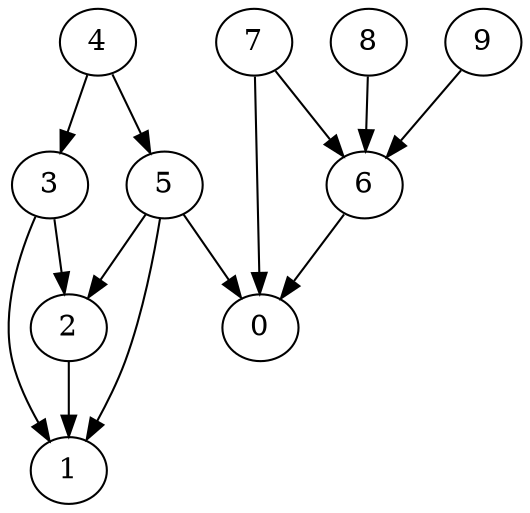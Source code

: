 digraph G {
  graph [splines=true overlap=false]
  node  [shape=ellipse, width=0.3, height=0.3]
  0 [label="0"];
  1 [label="1"];
  2 [label="2"];
  3 [label="3"];
  4 [label="4"];
  5 [label="5"];
  6 [label="6"];
  7 [label="7"];
  8 [label="8"];
  9 [label="9"];
  2 -> 1;
  3 -> 1;
  3 -> 2;
  4 -> 3;
  4 -> 5;
  5 -> 0;
  5 -> 1;
  5 -> 2;
  6 -> 0;
  7 -> 0;
  7 -> 6;
  8 -> 6;
  9 -> 6;
}
